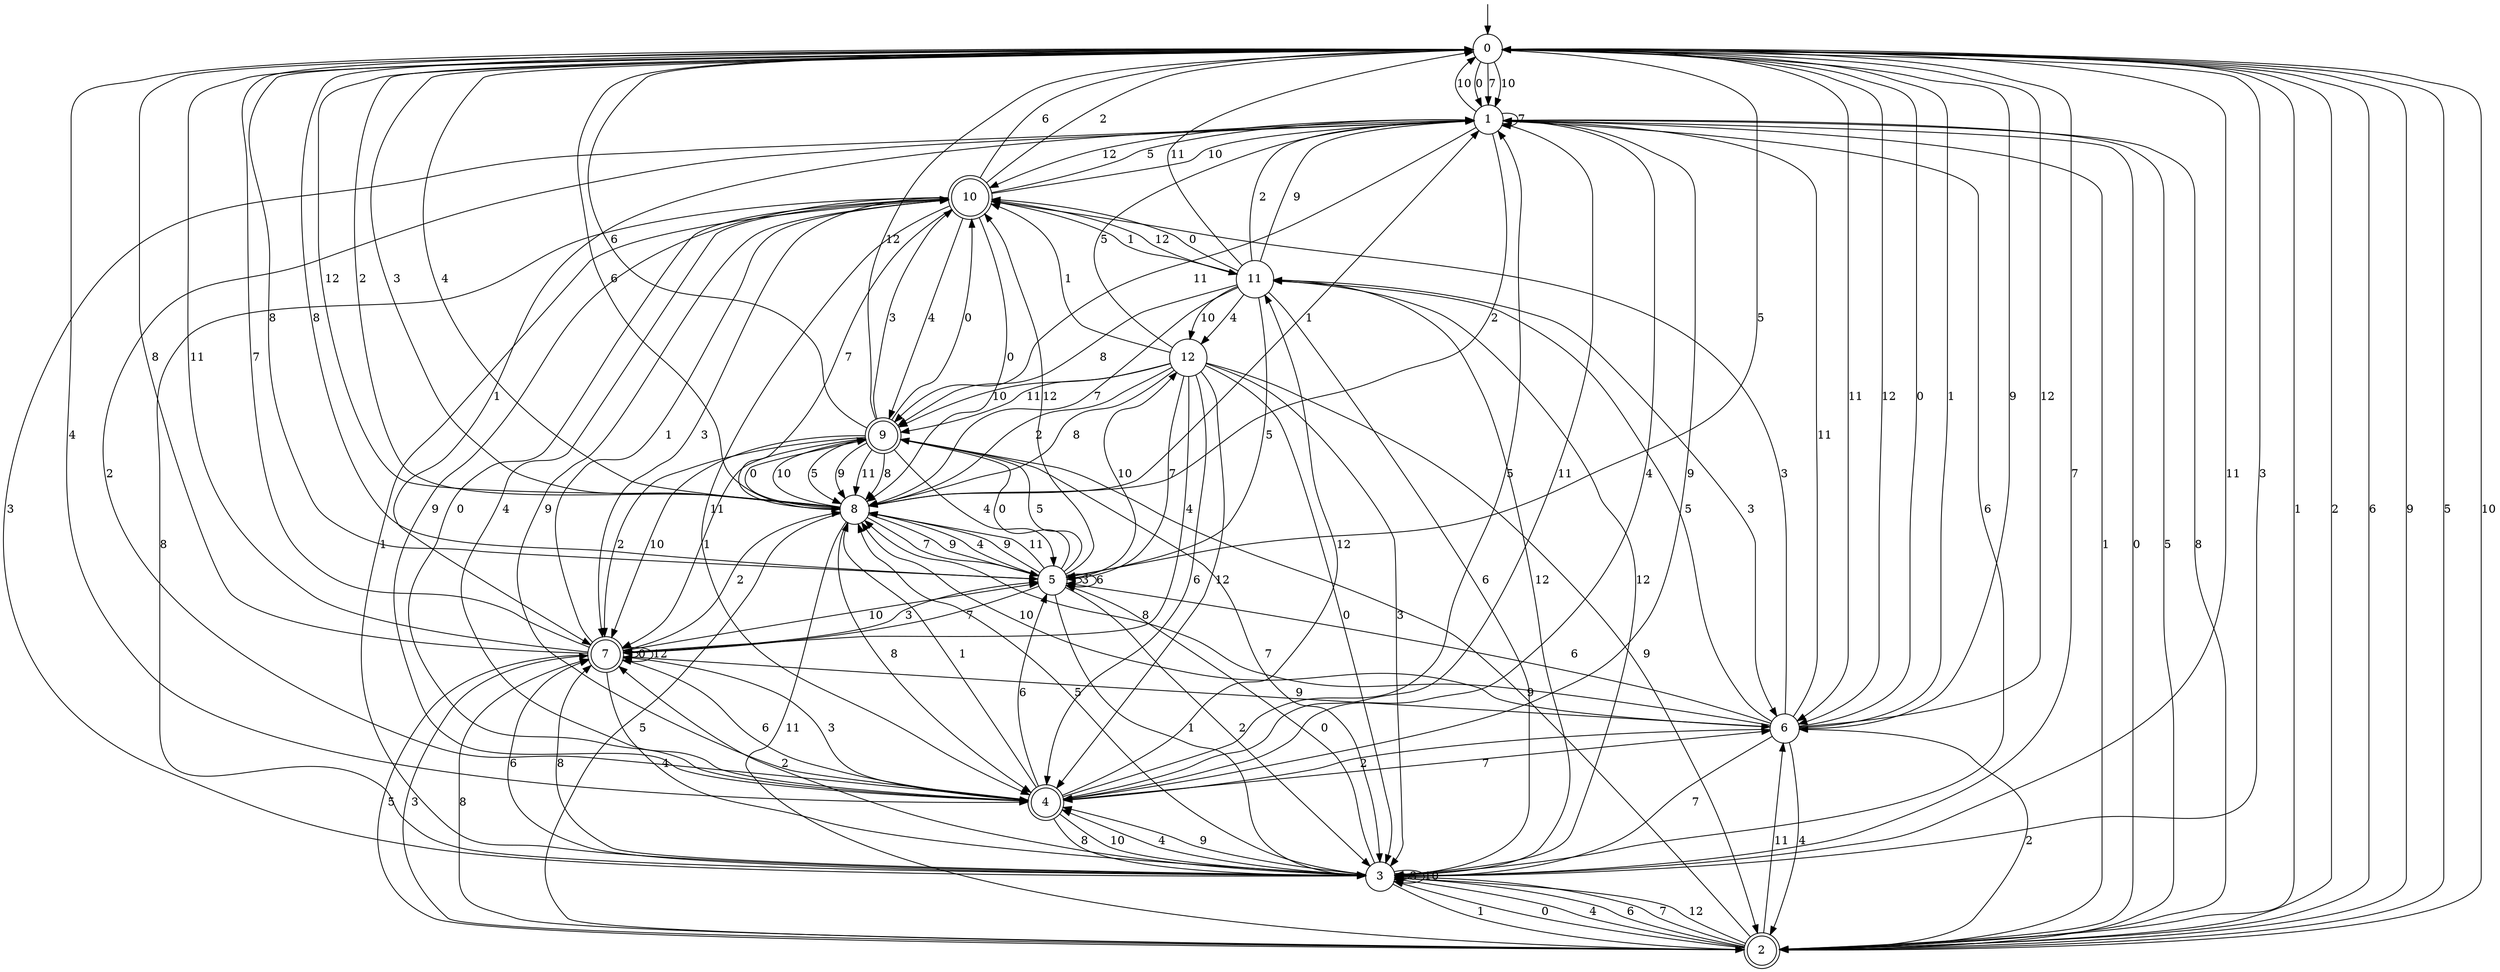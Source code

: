 digraph g {

	s0 [shape="circle" label="0"];
	s1 [shape="circle" label="1"];
	s2 [shape="doublecircle" label="2"];
	s3 [shape="circle" label="3"];
	s4 [shape="doublecircle" label="4"];
	s5 [shape="circle" label="5"];
	s6 [shape="circle" label="6"];
	s7 [shape="doublecircle" label="7"];
	s8 [shape="circle" label="8"];
	s9 [shape="doublecircle" label="9"];
	s10 [shape="doublecircle" label="10"];
	s11 [shape="circle" label="11"];
	s12 [shape="circle" label="12"];
	s0 -> s1 [label="0"];
	s0 -> s2 [label="1"];
	s0 -> s2 [label="2"];
	s0 -> s3 [label="3"];
	s0 -> s4 [label="4"];
	s0 -> s5 [label="5"];
	s0 -> s2 [label="6"];
	s0 -> s1 [label="7"];
	s0 -> s5 [label="8"];
	s0 -> s2 [label="9"];
	s0 -> s1 [label="10"];
	s0 -> s6 [label="11"];
	s0 -> s6 [label="12"];
	s1 -> s2 [label="0"];
	s1 -> s7 [label="1"];
	s1 -> s8 [label="2"];
	s1 -> s3 [label="3"];
	s1 -> s4 [label="4"];
	s1 -> s2 [label="5"];
	s1 -> s3 [label="6"];
	s1 -> s1 [label="7"];
	s1 -> s2 [label="8"];
	s1 -> s4 [label="9"];
	s1 -> s0 [label="10"];
	s1 -> s9 [label="11"];
	s1 -> s10 [label="12"];
	s2 -> s3 [label="0"];
	s2 -> s1 [label="1"];
	s2 -> s6 [label="2"];
	s2 -> s7 [label="3"];
	s2 -> s3 [label="4"];
	s2 -> s0 [label="5"];
	s2 -> s3 [label="6"];
	s2 -> s3 [label="7"];
	s2 -> s7 [label="8"];
	s2 -> s9 [label="9"];
	s2 -> s0 [label="10"];
	s2 -> s6 [label="11"];
	s2 -> s3 [label="12"];
	s3 -> s5 [label="0"];
	s3 -> s2 [label="1"];
	s3 -> s7 [label="2"];
	s3 -> s3 [label="3"];
	s3 -> s4 [label="4"];
	s3 -> s8 [label="5"];
	s3 -> s7 [label="6"];
	s3 -> s0 [label="7"];
	s3 -> s7 [label="8"];
	s3 -> s4 [label="9"];
	s3 -> s3 [label="10"];
	s3 -> s0 [label="11"];
	s3 -> s11 [label="12"];
	s4 -> s10 [label="0"];
	s4 -> s8 [label="1"];
	s4 -> s1 [label="2"];
	s4 -> s7 [label="3"];
	s4 -> s10 [label="4"];
	s4 -> s1 [label="5"];
	s4 -> s5 [label="6"];
	s4 -> s6 [label="7"];
	s4 -> s3 [label="8"];
	s4 -> s10 [label="9"];
	s4 -> s3 [label="10"];
	s4 -> s1 [label="11"];
	s4 -> s11 [label="12"];
	s5 -> s9 [label="0"];
	s5 -> s3 [label="1"];
	s5 -> s3 [label="2"];
	s5 -> s5 [label="3"];
	s5 -> s8 [label="4"];
	s5 -> s9 [label="5"];
	s5 -> s5 [label="6"];
	s5 -> s7 [label="7"];
	s5 -> s0 [label="8"];
	s5 -> s8 [label="9"];
	s5 -> s12 [label="10"];
	s5 -> s8 [label="11"];
	s5 -> s10 [label="12"];
	s6 -> s0 [label="0"];
	s6 -> s0 [label="1"];
	s6 -> s4 [label="2"];
	s6 -> s10 [label="3"];
	s6 -> s2 [label="4"];
	s6 -> s11 [label="5"];
	s6 -> s5 [label="6"];
	s6 -> s3 [label="7"];
	s6 -> s8 [label="8"];
	s6 -> s0 [label="9"];
	s6 -> s8 [label="10"];
	s6 -> s1 [label="11"];
	s6 -> s0 [label="12"];
	s7 -> s7 [label="0"];
	s7 -> s10 [label="1"];
	s7 -> s8 [label="2"];
	s7 -> s5 [label="3"];
	s7 -> s3 [label="4"];
	s7 -> s2 [label="5"];
	s7 -> s4 [label="6"];
	s7 -> s0 [label="7"];
	s7 -> s0 [label="8"];
	s7 -> s6 [label="9"];
	s7 -> s5 [label="10"];
	s7 -> s0 [label="11"];
	s7 -> s7 [label="12"];
	s8 -> s9 [label="0"];
	s8 -> s1 [label="1"];
	s8 -> s0 [label="2"];
	s8 -> s0 [label="3"];
	s8 -> s0 [label="4"];
	s8 -> s2 [label="5"];
	s8 -> s0 [label="6"];
	s8 -> s5 [label="7"];
	s8 -> s4 [label="8"];
	s8 -> s5 [label="9"];
	s8 -> s9 [label="10"];
	s8 -> s2 [label="11"];
	s8 -> s0 [label="12"];
	s9 -> s10 [label="0"];
	s9 -> s7 [label="1"];
	s9 -> s7 [label="2"];
	s9 -> s10 [label="3"];
	s9 -> s5 [label="4"];
	s9 -> s8 [label="5"];
	s9 -> s0 [label="6"];
	s9 -> s3 [label="7"];
	s9 -> s8 [label="8"];
	s9 -> s8 [label="9"];
	s9 -> s7 [label="10"];
	s9 -> s8 [label="11"];
	s9 -> s0 [label="12"];
	s10 -> s8 [label="0"];
	s10 -> s3 [label="1"];
	s10 -> s0 [label="2"];
	s10 -> s7 [label="3"];
	s10 -> s9 [label="4"];
	s10 -> s1 [label="5"];
	s10 -> s0 [label="6"];
	s10 -> s8 [label="7"];
	s10 -> s3 [label="8"];
	s10 -> s4 [label="9"];
	s10 -> s1 [label="10"];
	s10 -> s4 [label="11"];
	s10 -> s11 [label="12"];
	s11 -> s10 [label="0"];
	s11 -> s10 [label="1"];
	s11 -> s1 [label="2"];
	s11 -> s6 [label="3"];
	s11 -> s12 [label="4"];
	s11 -> s5 [label="5"];
	s11 -> s3 [label="6"];
	s11 -> s8 [label="7"];
	s11 -> s9 [label="8"];
	s11 -> s1 [label="9"];
	s11 -> s12 [label="10"];
	s11 -> s0 [label="11"];
	s11 -> s3 [label="12"];
	s12 -> s3 [label="0"];
	s12 -> s10 [label="1"];
	s12 -> s8 [label="2"];
	s12 -> s3 [label="3"];
	s12 -> s7 [label="4"];
	s12 -> s1 [label="5"];
	s12 -> s4 [label="6"];
	s12 -> s5 [label="7"];
	s12 -> s8 [label="8"];
	s12 -> s2 [label="9"];
	s12 -> s9 [label="10"];
	s12 -> s9 [label="11"];
	s12 -> s4 [label="12"];

__start0 [label="" shape="none" width="0" height="0"];
__start0 -> s0;

}
